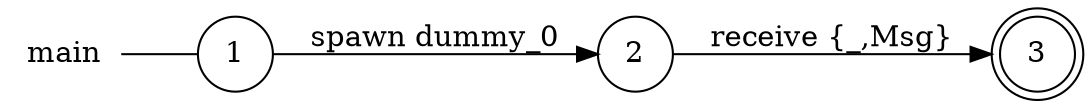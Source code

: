 digraph main {
	rankdir="LR";
	n_0 [label="main", shape="plaintext"];
	n_1 [id="1", shape=circle, label="1"];
	n_0 -> n_1 [arrowhead=none];
	n_2 [id="2", shape=circle, label="2"];
	n_3 [id="4", shape=doublecircle, label="3"];

	n_1 -> n_2 [id="[$e|3]", label="spawn dummy_0"];
	n_2 -> n_3 [id="[$e|1]", label="receive {_,Msg}"];
}
